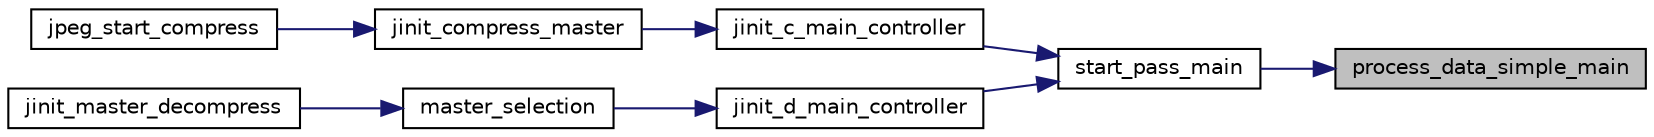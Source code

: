 digraph "process_data_simple_main"
{
 // LATEX_PDF_SIZE
  bgcolor="transparent";
  edge [fontname="Helvetica",fontsize="10",labelfontname="Helvetica",labelfontsize="10"];
  node [fontname="Helvetica",fontsize="10",shape=record];
  rankdir="RL";
  Node43 [label="process_data_simple_main",height=0.2,width=0.4,color="black", fillcolor="grey75", style="filled", fontcolor="black",tooltip=" "];
  Node43 -> Node44 [dir="back",color="midnightblue",fontsize="10",style="solid",fontname="Helvetica"];
  Node44 [label="start_pass_main",height=0.2,width=0.4,color="black",URL="$jdmainct_8c.html#a92ed1cab6c5cde832714442f3147dfd8",tooltip=" "];
  Node44 -> Node45 [dir="back",color="midnightblue",fontsize="10",style="solid",fontname="Helvetica"];
  Node45 [label="jinit_c_main_controller",height=0.2,width=0.4,color="black",URL="$jcmainct_8c.html#a0d6a60ea5dc981f67b5abcf8d786a1b2",tooltip=" "];
  Node45 -> Node46 [dir="back",color="midnightblue",fontsize="10",style="solid",fontname="Helvetica"];
  Node46 [label="jinit_compress_master",height=0.2,width=0.4,color="black",URL="$jcinit_8c.html#a9b434908559c6849283fcac944250b3b",tooltip=" "];
  Node46 -> Node47 [dir="back",color="midnightblue",fontsize="10",style="solid",fontname="Helvetica"];
  Node47 [label="jpeg_start_compress",height=0.2,width=0.4,color="black",URL="$jcapistd_8c.html#aacff7627af44bc9457601ba15577162d",tooltip=" "];
  Node44 -> Node48 [dir="back",color="midnightblue",fontsize="10",style="solid",fontname="Helvetica"];
  Node48 [label="jinit_d_main_controller",height=0.2,width=0.4,color="black",URL="$jdmainct_8c.html#a5f0b8dbafa957d92568e72399faca8d6",tooltip=" "];
  Node48 -> Node49 [dir="back",color="midnightblue",fontsize="10",style="solid",fontname="Helvetica"];
  Node49 [label="master_selection",height=0.2,width=0.4,color="black",URL="$jdmaster_8c.html#a440a4f3af47f35f6dd2a353329bc3baf",tooltip=" "];
  Node49 -> Node50 [dir="back",color="midnightblue",fontsize="10",style="solid",fontname="Helvetica"];
  Node50 [label="jinit_master_decompress",height=0.2,width=0.4,color="black",URL="$jdmaster_8c.html#a103160e5ec5fd80c654e74f633b14818",tooltip=" "];
}
